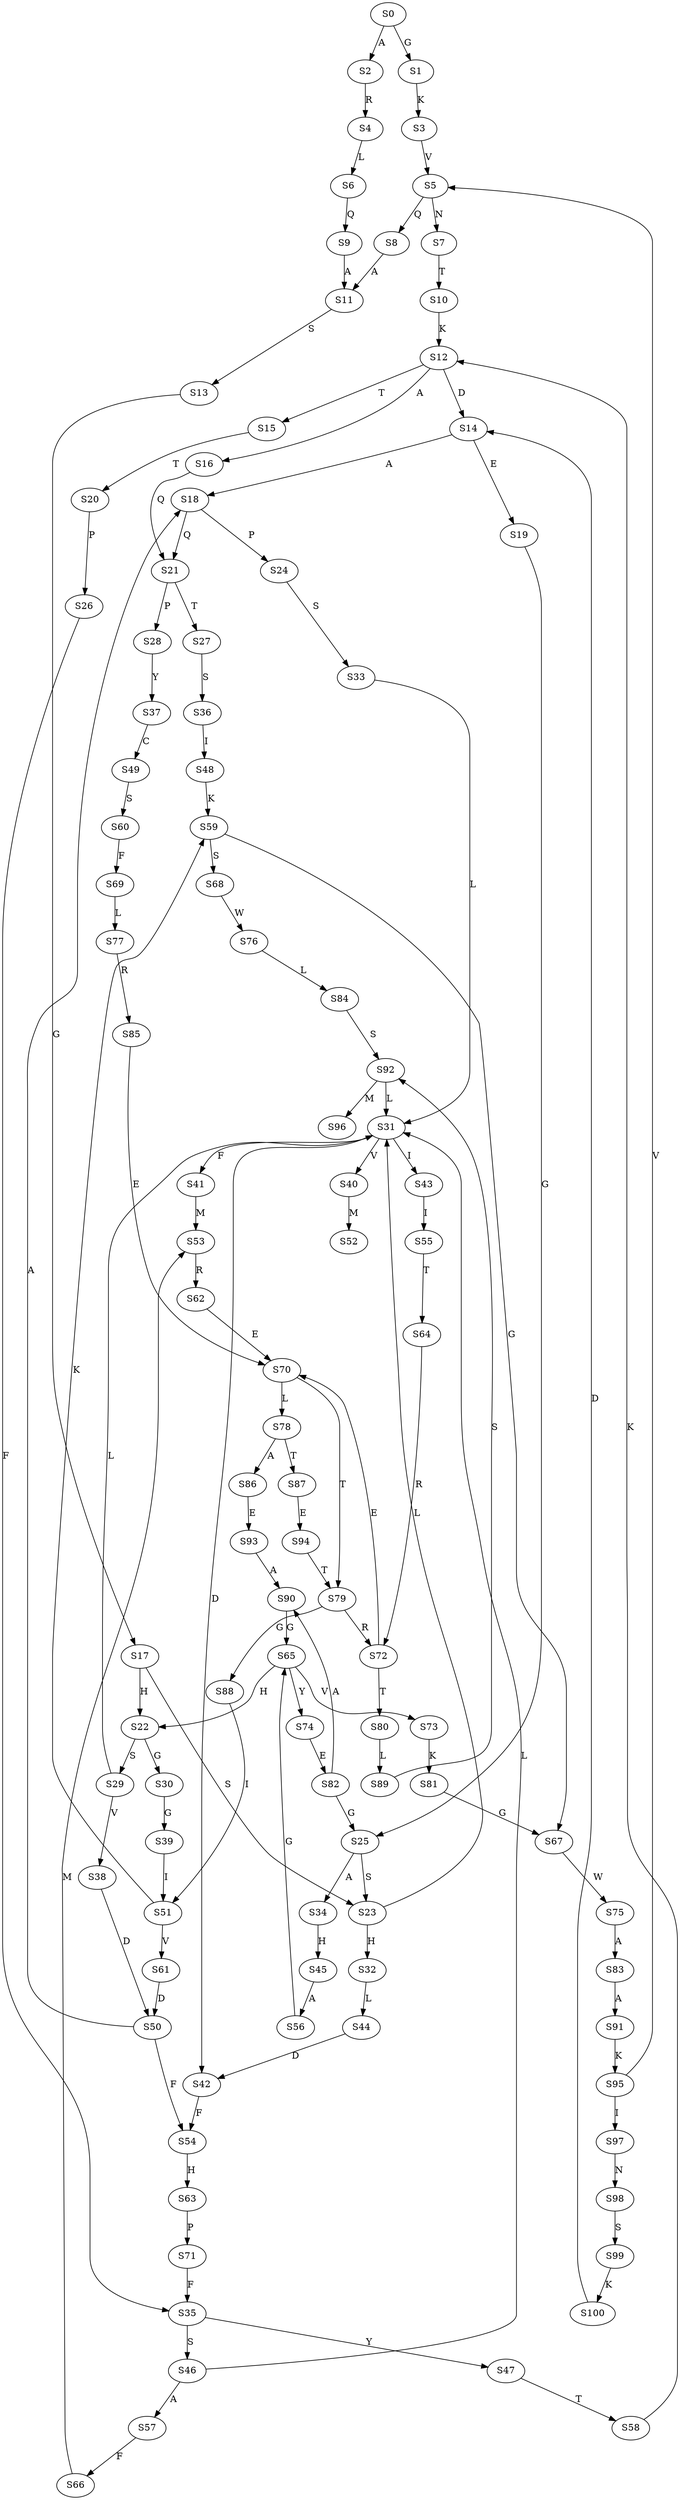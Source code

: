 strict digraph  {
	S0 -> S1 [ label = G ];
	S0 -> S2 [ label = A ];
	S1 -> S3 [ label = K ];
	S2 -> S4 [ label = R ];
	S3 -> S5 [ label = V ];
	S4 -> S6 [ label = L ];
	S5 -> S7 [ label = N ];
	S5 -> S8 [ label = Q ];
	S6 -> S9 [ label = Q ];
	S7 -> S10 [ label = T ];
	S8 -> S11 [ label = A ];
	S9 -> S11 [ label = A ];
	S10 -> S12 [ label = K ];
	S11 -> S13 [ label = S ];
	S12 -> S14 [ label = D ];
	S12 -> S15 [ label = T ];
	S12 -> S16 [ label = A ];
	S13 -> S17 [ label = G ];
	S14 -> S18 [ label = A ];
	S14 -> S19 [ label = E ];
	S15 -> S20 [ label = T ];
	S16 -> S21 [ label = Q ];
	S17 -> S22 [ label = H ];
	S17 -> S23 [ label = S ];
	S18 -> S24 [ label = P ];
	S18 -> S21 [ label = Q ];
	S19 -> S25 [ label = G ];
	S20 -> S26 [ label = P ];
	S21 -> S27 [ label = T ];
	S21 -> S28 [ label = P ];
	S22 -> S29 [ label = S ];
	S22 -> S30 [ label = G ];
	S23 -> S31 [ label = L ];
	S23 -> S32 [ label = H ];
	S24 -> S33 [ label = S ];
	S25 -> S34 [ label = A ];
	S25 -> S23 [ label = S ];
	S26 -> S35 [ label = F ];
	S27 -> S36 [ label = S ];
	S28 -> S37 [ label = Y ];
	S29 -> S31 [ label = L ];
	S29 -> S38 [ label = V ];
	S30 -> S39 [ label = G ];
	S31 -> S40 [ label = V ];
	S31 -> S41 [ label = F ];
	S31 -> S42 [ label = D ];
	S31 -> S43 [ label = I ];
	S32 -> S44 [ label = L ];
	S33 -> S31 [ label = L ];
	S34 -> S45 [ label = H ];
	S35 -> S46 [ label = S ];
	S35 -> S47 [ label = Y ];
	S36 -> S48 [ label = I ];
	S37 -> S49 [ label = C ];
	S38 -> S50 [ label = D ];
	S39 -> S51 [ label = I ];
	S40 -> S52 [ label = M ];
	S41 -> S53 [ label = M ];
	S42 -> S54 [ label = F ];
	S43 -> S55 [ label = I ];
	S44 -> S42 [ label = D ];
	S45 -> S56 [ label = A ];
	S46 -> S31 [ label = L ];
	S46 -> S57 [ label = A ];
	S47 -> S58 [ label = T ];
	S48 -> S59 [ label = K ];
	S49 -> S60 [ label = S ];
	S50 -> S54 [ label = F ];
	S50 -> S18 [ label = A ];
	S51 -> S59 [ label = K ];
	S51 -> S61 [ label = V ];
	S53 -> S62 [ label = R ];
	S54 -> S63 [ label = H ];
	S55 -> S64 [ label = T ];
	S56 -> S65 [ label = G ];
	S57 -> S66 [ label = F ];
	S58 -> S12 [ label = K ];
	S59 -> S67 [ label = G ];
	S59 -> S68 [ label = S ];
	S60 -> S69 [ label = F ];
	S61 -> S50 [ label = D ];
	S62 -> S70 [ label = E ];
	S63 -> S71 [ label = P ];
	S64 -> S72 [ label = R ];
	S65 -> S73 [ label = V ];
	S65 -> S74 [ label = Y ];
	S65 -> S22 [ label = H ];
	S66 -> S53 [ label = M ];
	S67 -> S75 [ label = W ];
	S68 -> S76 [ label = W ];
	S69 -> S77 [ label = L ];
	S70 -> S78 [ label = L ];
	S70 -> S79 [ label = T ];
	S71 -> S35 [ label = F ];
	S72 -> S80 [ label = T ];
	S72 -> S70 [ label = E ];
	S73 -> S81 [ label = K ];
	S74 -> S82 [ label = E ];
	S75 -> S83 [ label = A ];
	S76 -> S84 [ label = L ];
	S77 -> S85 [ label = R ];
	S78 -> S86 [ label = A ];
	S78 -> S87 [ label = T ];
	S79 -> S72 [ label = R ];
	S79 -> S88 [ label = G ];
	S80 -> S89 [ label = L ];
	S81 -> S67 [ label = G ];
	S82 -> S25 [ label = G ];
	S82 -> S90 [ label = A ];
	S83 -> S91 [ label = A ];
	S84 -> S92 [ label = S ];
	S85 -> S70 [ label = E ];
	S86 -> S93 [ label = E ];
	S87 -> S94 [ label = E ];
	S88 -> S51 [ label = I ];
	S89 -> S92 [ label = S ];
	S90 -> S65 [ label = G ];
	S91 -> S95 [ label = K ];
	S92 -> S96 [ label = M ];
	S92 -> S31 [ label = L ];
	S93 -> S90 [ label = A ];
	S94 -> S79 [ label = T ];
	S95 -> S5 [ label = V ];
	S95 -> S97 [ label = I ];
	S97 -> S98 [ label = N ];
	S98 -> S99 [ label = S ];
	S99 -> S100 [ label = K ];
	S100 -> S14 [ label = D ];
}
